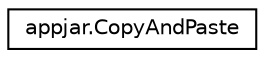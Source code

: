 digraph "Graphical Class Hierarchy"
{
  edge [fontname="Helvetica",fontsize="10",labelfontname="Helvetica",labelfontsize="10"];
  node [fontname="Helvetica",fontsize="10",shape=record];
  rankdir="LR";
  Node0 [label="appjar.CopyAndPaste",height=0.2,width=0.4,color="black", fillcolor="white", style="filled",URL="$classappjar_1_1_copy_and_paste.html"];
}
